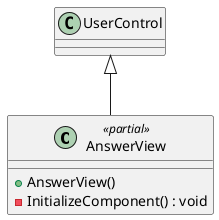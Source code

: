 @startuml
class AnswerView <<partial>> {
    + AnswerView()
    - InitializeComponent() : void
}
UserControl <|-- AnswerView
@enduml
